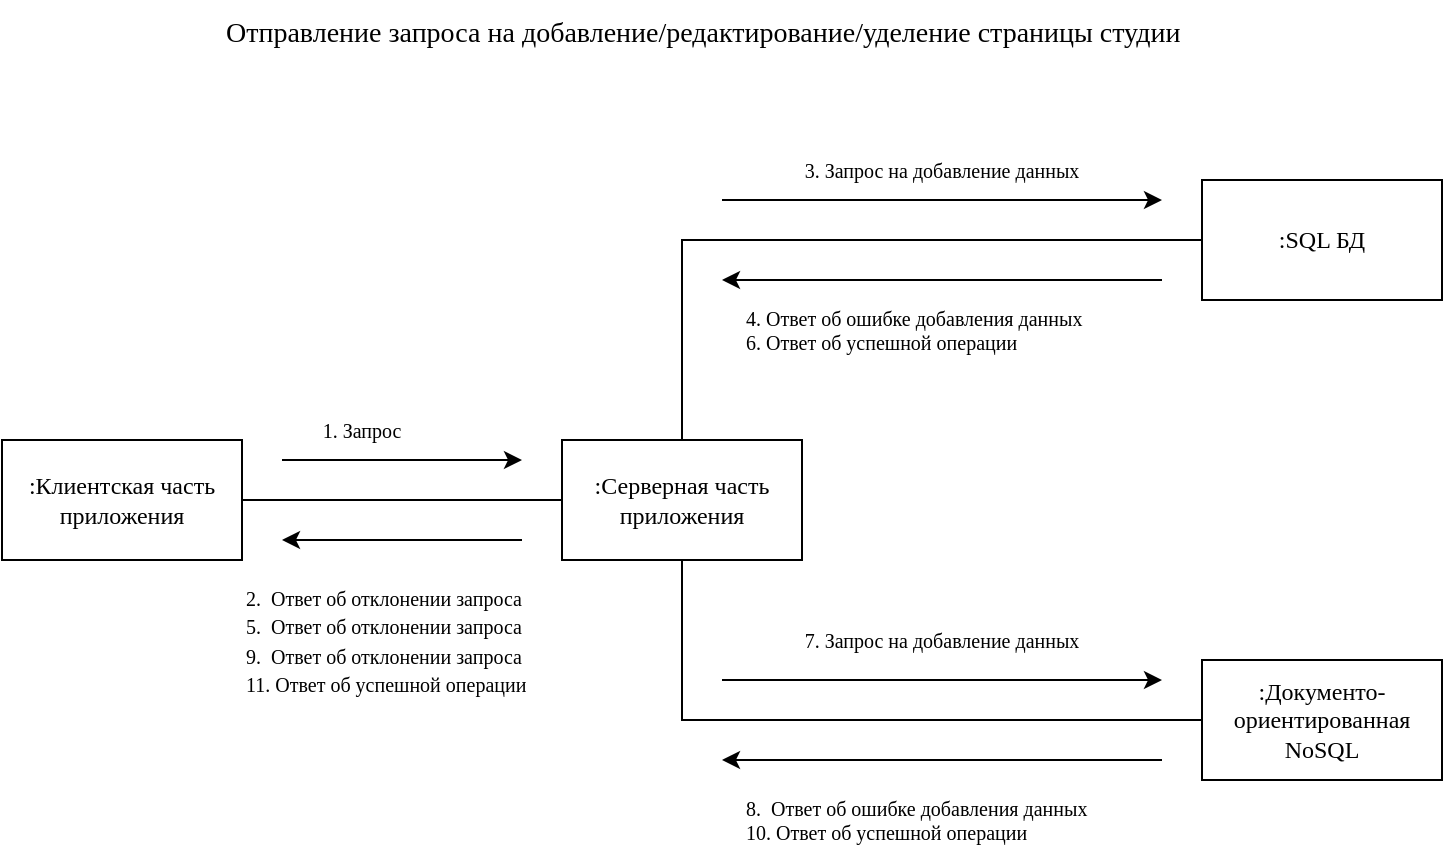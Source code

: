 <mxfile version="26.1.1">
  <diagram name="communication_diagram" id="mHJVQhGz7D6HPnPug4N1">
    <mxGraphModel dx="1130" dy="612" grid="1" gridSize="10" guides="1" tooltips="1" connect="1" arrows="1" fold="1" page="1" pageScale="1" pageWidth="850" pageHeight="1100" math="0" shadow="0">
      <root>
        <mxCell id="0" />
        <mxCell id="1" parent="0" />
        <mxCell id="m2_vUKE8pVUSr2_AqMxz-6" style="edgeStyle=orthogonalEdgeStyle;rounded=0;orthogonalLoop=1;jettySize=auto;html=1;entryX=0;entryY=0.5;entryDx=0;entryDy=0;endArrow=none;startFill=0;" parent="1" source="m2_vUKE8pVUSr2_AqMxz-1" target="m2_vUKE8pVUSr2_AqMxz-2" edge="1">
          <mxGeometry relative="1" as="geometry" />
        </mxCell>
        <mxCell id="m2_vUKE8pVUSr2_AqMxz-1" value=":Клиентская часть приложения" style="rounded=0;whiteSpace=wrap;html=1;fontFamily=Alegreya;fontSource=https%3A%2F%2Ffonts.googleapis.com%2Fcss%3Ffamily%3DAlegreya;" parent="1" vertex="1">
          <mxGeometry x="80" y="510" width="120" height="60" as="geometry" />
        </mxCell>
        <mxCell id="m2_vUKE8pVUSr2_AqMxz-7" style="edgeStyle=orthogonalEdgeStyle;rounded=0;orthogonalLoop=1;jettySize=auto;html=1;entryX=0;entryY=0.5;entryDx=0;entryDy=0;endArrow=none;startFill=0;" parent="1" source="m2_vUKE8pVUSr2_AqMxz-2" target="m2_vUKE8pVUSr2_AqMxz-3" edge="1">
          <mxGeometry relative="1" as="geometry">
            <Array as="points">
              <mxPoint x="420" y="410" />
            </Array>
          </mxGeometry>
        </mxCell>
        <mxCell id="m2_vUKE8pVUSr2_AqMxz-8" style="edgeStyle=orthogonalEdgeStyle;rounded=0;orthogonalLoop=1;jettySize=auto;html=1;entryX=0;entryY=0.5;entryDx=0;entryDy=0;endArrow=none;startFill=0;" parent="1" source="m2_vUKE8pVUSr2_AqMxz-2" target="m2_vUKE8pVUSr2_AqMxz-4" edge="1">
          <mxGeometry relative="1" as="geometry">
            <Array as="points">
              <mxPoint x="420" y="650" />
            </Array>
          </mxGeometry>
        </mxCell>
        <mxCell id="m2_vUKE8pVUSr2_AqMxz-2" value=":Серверная часть приложения" style="rounded=0;whiteSpace=wrap;html=1;fontFamily=Alegreya;fontSource=https%3A%2F%2Ffonts.googleapis.com%2Fcss%3Ffamily%3DAlegreya;" parent="1" vertex="1">
          <mxGeometry x="360" y="510" width="120" height="60" as="geometry" />
        </mxCell>
        <mxCell id="m2_vUKE8pVUSr2_AqMxz-3" value=":SQL БД" style="rounded=0;whiteSpace=wrap;html=1;fontFamily=Alegreya;fontSource=https%3A%2F%2Ffonts.googleapis.com%2Fcss%3Ffamily%3DAlegreya;" parent="1" vertex="1">
          <mxGeometry x="680" y="380" width="120" height="60" as="geometry" />
        </mxCell>
        <mxCell id="m2_vUKE8pVUSr2_AqMxz-4" value=":Документо-ориентированная NoSQL" style="rounded=0;whiteSpace=wrap;html=1;fontFamily=Alegreya;fontSource=https%3A%2F%2Ffonts.googleapis.com%2Fcss%3Ffamily%3DAlegreya;" parent="1" vertex="1">
          <mxGeometry x="680" y="620" width="120" height="60" as="geometry" />
        </mxCell>
        <mxCell id="m2_vUKE8pVUSr2_AqMxz-9" value="" style="endArrow=classic;html=1;rounded=0;" parent="1" edge="1">
          <mxGeometry width="50" height="50" relative="1" as="geometry">
            <mxPoint x="220" y="520" as="sourcePoint" />
            <mxPoint x="340" y="520" as="targetPoint" />
          </mxGeometry>
        </mxCell>
        <mxCell id="m2_vUKE8pVUSr2_AqMxz-10" value="" style="endArrow=classic;html=1;rounded=0;" parent="1" edge="1">
          <mxGeometry width="50" height="50" relative="1" as="geometry">
            <mxPoint x="340" y="560" as="sourcePoint" />
            <mxPoint x="220" y="560" as="targetPoint" />
          </mxGeometry>
        </mxCell>
        <mxCell id="m2_vUKE8pVUSr2_AqMxz-11" value="" style="endArrow=classic;html=1;rounded=0;" parent="1" edge="1">
          <mxGeometry width="50" height="50" relative="1" as="geometry">
            <mxPoint x="440" y="390" as="sourcePoint" />
            <mxPoint x="660" y="390" as="targetPoint" />
          </mxGeometry>
        </mxCell>
        <mxCell id="m2_vUKE8pVUSr2_AqMxz-12" value="" style="endArrow=classic;html=1;rounded=0;" parent="1" edge="1">
          <mxGeometry width="50" height="50" relative="1" as="geometry">
            <mxPoint x="440" y="630" as="sourcePoint" />
            <mxPoint x="660" y="630" as="targetPoint" />
          </mxGeometry>
        </mxCell>
        <mxCell id="m2_vUKE8pVUSr2_AqMxz-13" value="" style="endArrow=classic;html=1;rounded=0;" parent="1" edge="1">
          <mxGeometry width="50" height="50" relative="1" as="geometry">
            <mxPoint x="660" y="670" as="sourcePoint" />
            <mxPoint x="440" y="670" as="targetPoint" />
          </mxGeometry>
        </mxCell>
        <mxCell id="m2_vUKE8pVUSr2_AqMxz-14" value="" style="endArrow=classic;html=1;rounded=0;" parent="1" edge="1">
          <mxGeometry width="50" height="50" relative="1" as="geometry">
            <mxPoint x="660" y="430" as="sourcePoint" />
            <mxPoint x="440" y="430" as="targetPoint" />
          </mxGeometry>
        </mxCell>
        <mxCell id="m2_vUKE8pVUSr2_AqMxz-15" value="&lt;div style=&quot;font-weight: normal; font-size: 14px; line-height: 19px; white-space: pre;&quot;&gt;&lt;div&gt;&lt;span style=&quot;&quot;&gt;Отправление запроса на добавление/редактирование/уделение страницы студии&lt;/span&gt;&lt;/div&gt;&lt;/div&gt;" style="text;whiteSpace=wrap;html=1;fontColor=default;textShadow=0;labelBackgroundColor=default;fontFamily=Alegreya;fontSource=https%3A%2F%2Ffonts.googleapis.com%2Fcss%3Ffamily%3DAlegreya;" parent="1" vertex="1">
          <mxGeometry x="190" y="290" width="500" height="40" as="geometry" />
        </mxCell>
        <mxCell id="m2_vUKE8pVUSr2_AqMxz-16" value="1. Запрос" style="text;html=1;align=center;verticalAlign=middle;whiteSpace=wrap;rounded=0;fontFamily=JetBrains Mono;fontSource=https%3A%2F%2Ffonts.googleapis.com%2Fcss%3Ffamily%3DJetBrains%2BMono;fontSize=10;" parent="1" vertex="1">
          <mxGeometry x="230" y="490" width="60" height="30" as="geometry" />
        </mxCell>
        <mxCell id="m2_vUKE8pVUSr2_AqMxz-17" value="&lt;div align=&quot;left&quot;&gt;&lt;font style=&quot;font-size: 10px;&quot; data-font-src=&quot;https://fonts.googleapis.com/css?family=JetBrains+Mono&quot; face=&quot;JetBrains Mono&quot;&gt;2.&amp;nbsp; Ответ об отклонении запроса&lt;/font&gt;&lt;/div&gt;&lt;div align=&quot;left&quot;&gt;&lt;font style=&quot;font-size: 10px;&quot; data-font-src=&quot;https://fonts.googleapis.com/css?family=JetBrains+Mono&quot; face=&quot;JetBrains Mono&quot;&gt;5.&amp;nbsp; Ответ об отклонении запроса&lt;/font&gt;&lt;/div&gt;&lt;div align=&quot;left&quot;&gt;&lt;font style=&quot;font-size: 10px;&quot; data-font-src=&quot;https://fonts.googleapis.com/css?family=JetBrains+Mono&quot; face=&quot;JetBrains Mono&quot;&gt;9.&amp;nbsp; Ответ об отклонении запроса&lt;/font&gt;&lt;/div&gt;&lt;div align=&quot;left&quot;&gt;&lt;font style=&quot;font-size: 10px;&quot; data-font-src=&quot;https://fonts.googleapis.com/css?family=JetBrains+Mono&quot; face=&quot;JetBrains Mono&quot;&gt;11. Ответ об успешной операции&lt;/font&gt;&lt;/div&gt;" style="text;html=1;align=left;verticalAlign=middle;whiteSpace=wrap;rounded=0;" parent="1" vertex="1">
          <mxGeometry x="200" y="580" width="200" height="60" as="geometry" />
        </mxCell>
        <mxCell id="m2_vUKE8pVUSr2_AqMxz-18" value="3. Запрос на добавление данных" style="text;html=1;align=center;verticalAlign=middle;whiteSpace=wrap;rounded=0;fontFamily=JetBrains Mono;fontSource=https%3A%2F%2Ffonts.googleapis.com%2Fcss%3Ffamily%3DJetBrains%2BMono;fontSize=10;" parent="1" vertex="1">
          <mxGeometry x="455" y="360" width="190" height="30" as="geometry" />
        </mxCell>
        <mxCell id="m2_vUKE8pVUSr2_AqMxz-19" value="&lt;div align=&quot;left&quot;&gt;4. Ответ об ошибке добавления данных&lt;/div&gt;&lt;div align=&quot;left&quot;&gt;6. Ответ об успешной операции&lt;/div&gt;" style="text;html=1;align=left;verticalAlign=middle;whiteSpace=wrap;rounded=0;fontFamily=JetBrains Mono;fontSource=https%3A%2F%2Ffonts.googleapis.com%2Fcss%3Ffamily%3DJetBrains%2BMono;fontSize=10;" parent="1" vertex="1">
          <mxGeometry x="450" y="440" width="230" height="30" as="geometry" />
        </mxCell>
        <mxCell id="m2_vUKE8pVUSr2_AqMxz-20" value="7. Запрос на добавление данных" style="text;html=1;align=center;verticalAlign=middle;whiteSpace=wrap;rounded=0;fontFamily=JetBrains Mono;fontSource=https%3A%2F%2Ffonts.googleapis.com%2Fcss%3Ffamily%3DJetBrains%2BMono;fontSize=10;" parent="1" vertex="1">
          <mxGeometry x="450" y="595" width="200" height="30" as="geometry" />
        </mxCell>
        <mxCell id="m2_vUKE8pVUSr2_AqMxz-21" value="&lt;div align=&quot;left&quot;&gt;8.&amp;nbsp; Ответ об ошибке добавления данных&lt;/div&gt;&lt;div align=&quot;left&quot;&gt;10. Ответ об успешной операции&lt;/div&gt;" style="text;html=1;align=left;verticalAlign=middle;whiteSpace=wrap;rounded=0;fontFamily=JetBrains Mono;fontSource=https%3A%2F%2Ffonts.googleapis.com%2Fcss%3Ffamily%3DJetBrains%2BMono;fontSize=10;" parent="1" vertex="1">
          <mxGeometry x="450" y="680" width="240" height="40" as="geometry" />
        </mxCell>
      </root>
    </mxGraphModel>
  </diagram>
</mxfile>
